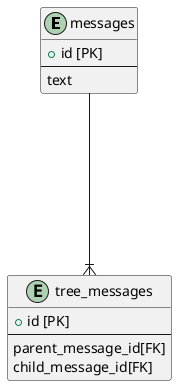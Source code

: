 @startuml
'09_アンチパターン4

entity messages {
  + id [PK]
  --
  text
}

entity tree_messages {
  + id [PK]
  --
  parent_message_id[FK]
  child_message_id[FK]
}

messages ----|{ tree_messages

@enduml